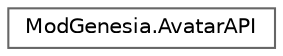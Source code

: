 digraph "Graphical Class Hierarchy"
{
 // LATEX_PDF_SIZE
  bgcolor="transparent";
  edge [fontname=Helvetica,fontsize=10,labelfontname=Helvetica,labelfontsize=10];
  node [fontname=Helvetica,fontsize=10,shape=box,height=0.2,width=0.4];
  rankdir="LR";
  Node0 [label="ModGenesia.AvatarAPI",height=0.2,width=0.4,color="grey40", fillcolor="white", style="filled",URL="$class_mod_genesia_1_1_avatar_a_p_i.html",tooltip="Modding API for everything Avatar Related."];
}
